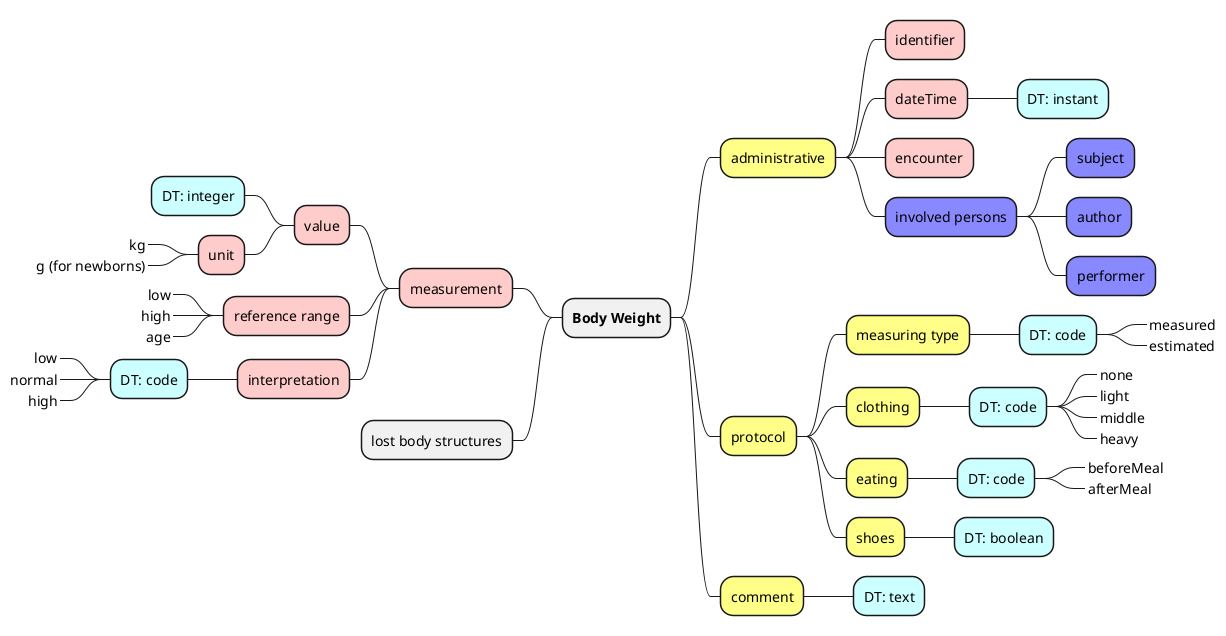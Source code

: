 @startmindmap

skinparam svgDimensionStyle false

+ **Body Weight**
--[#fcc] measurement
---[#fcc] value
----[#cff] DT: integer
----[#fcc] unit
-----_ kg
-----_ g (for newborns)
---[#fcc] reference range
----_ low
----_ high
----_ age
---[#fcc] interpretation
----[#cff] DT: code
-----_ low
-----_ normal
-----_ high

-- lost body structures

++[#ff8] administrative
+++[#fcc] identifier
+++[#fcc] dateTime
++++[#cff] DT: instant
+++[#fcc] encounter

+++[#88f] involved persons
++++[#88f] subject
++++[#88f] author
++++[#88f] performer


++[#ff8] protocol
+++[#ff8] measuring type
++++[#cff] DT: code
+++++_ measured
+++++_ estimated
+++[#ff8] clothing
++++[#cff] DT: code
+++++_ none
+++++_ light
+++++_ middle
+++++_ heavy
+++[#ff8] eating
++++[#cff] DT: code
+++++_ beforeMeal
+++++_ afterMeal
+++[#ff8] shoes
++++[#cff] DT: boolean
++[#ff8] comment
+++[#cff] DT: text

@endmindmap